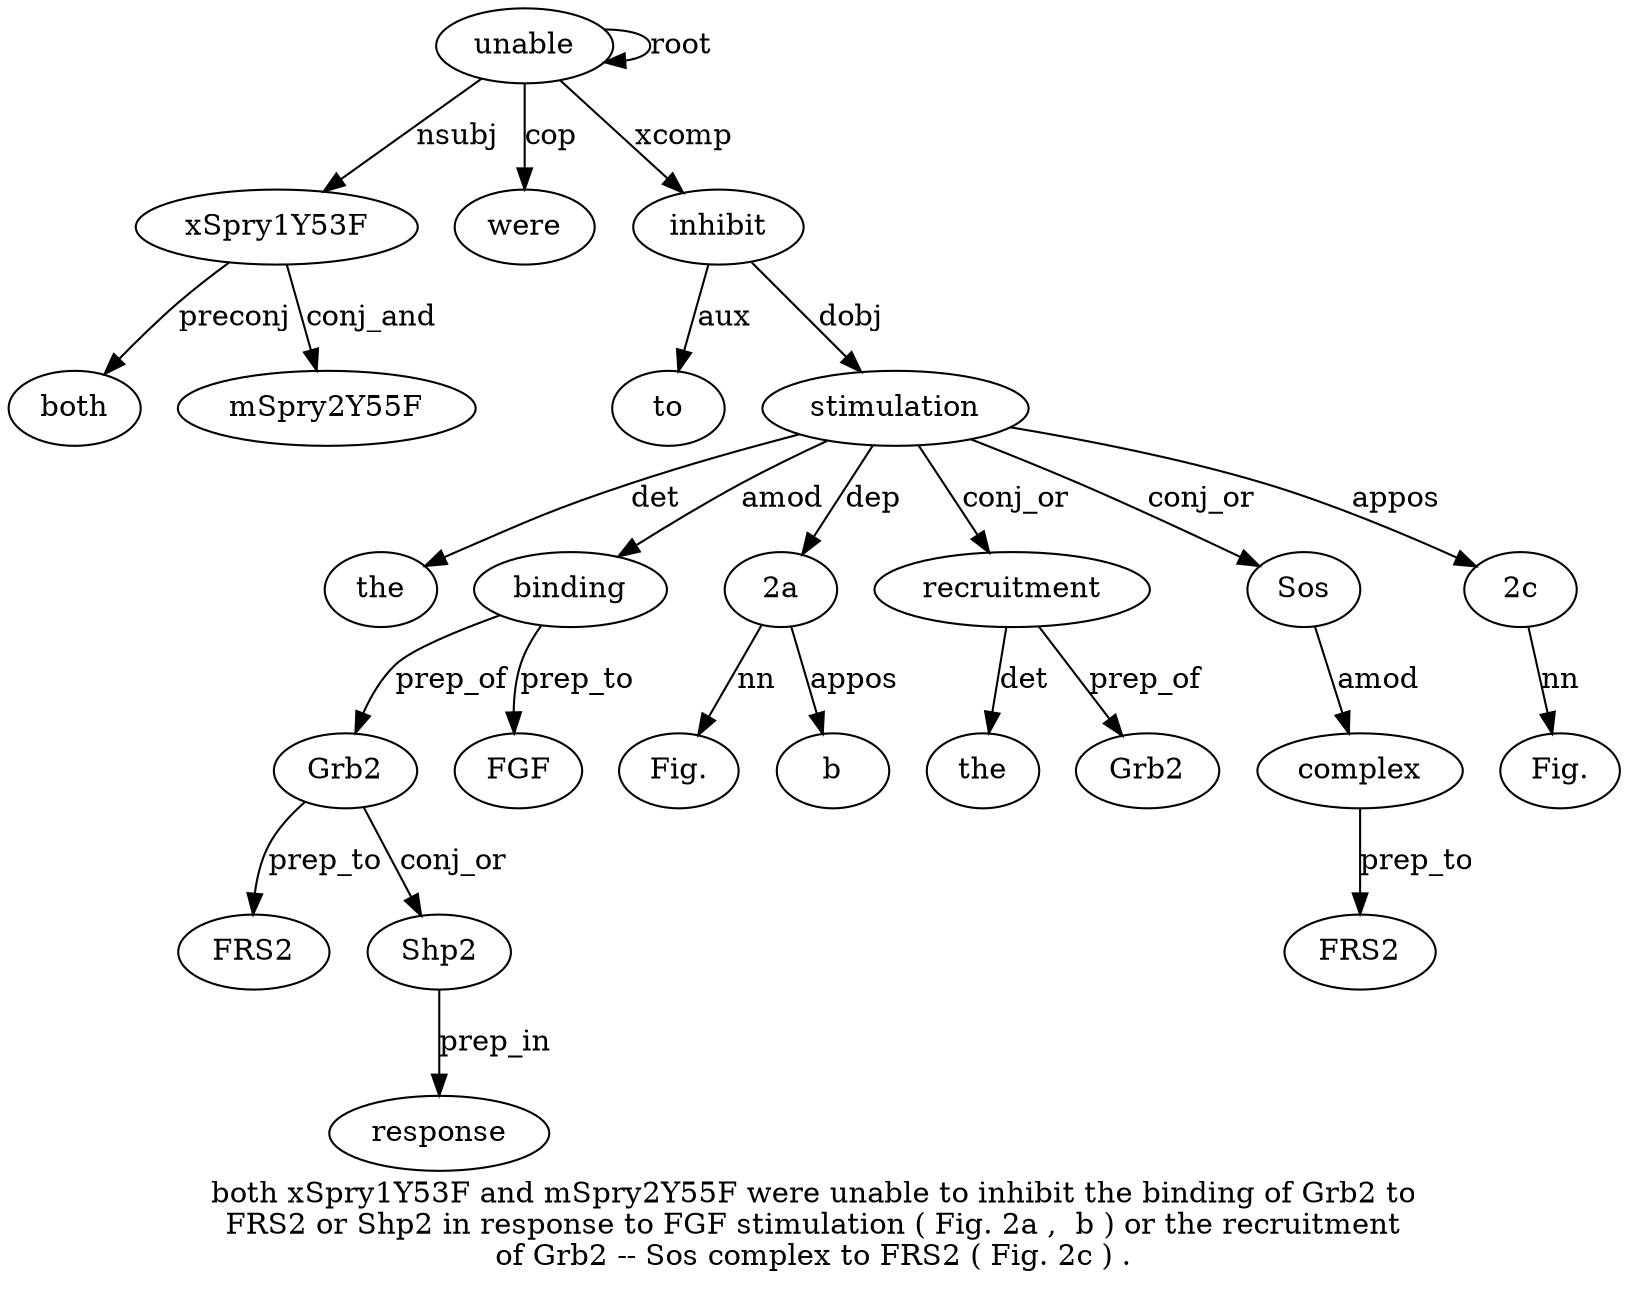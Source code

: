 digraph "both xSpry1Y53F and mSpry2Y55F were unable to inhibit the binding of Grb2 to FRS2 or Shp2 in response to FGF stimulation ( Fig. 2a ,  b ) or the recruitment of Grb2 -- Sos complex to FRS2 ( Fig. 2c ) ." {
label="both xSpry1Y53F and mSpry2Y55F were unable to inhibit the binding of Grb2 to
FRS2 or Shp2 in response to FGF stimulation ( Fig. 2a ,  b ) or the recruitment
of Grb2 -- Sos complex to FRS2 ( Fig. 2c ) .";
xSpry1Y53F2 [style=filled, fillcolor=white, label=xSpry1Y53F];
both1 [style=filled, fillcolor=white, label=both];
xSpry1Y53F2 -> both1  [label=preconj];
unable6 [style=filled, fillcolor=white, label=unable];
unable6 -> xSpry1Y53F2  [label=nsubj];
mSpry2Y55F4 [style=filled, fillcolor=white, label=mSpry2Y55F];
xSpry1Y53F2 -> mSpry2Y55F4  [label=conj_and];
were5 [style=filled, fillcolor=white, label=were];
unable6 -> were5  [label=cop];
unable6 -> unable6  [label=root];
inhibit8 [style=filled, fillcolor=white, label=inhibit];
to7 [style=filled, fillcolor=white, label=to];
inhibit8 -> to7  [label=aux];
unable6 -> inhibit8  [label=xcomp];
stimulation21 [style=filled, fillcolor=white, label=stimulation];
the9 [style=filled, fillcolor=white, label=the];
stimulation21 -> the9  [label=det];
binding10 [style=filled, fillcolor=white, label=binding];
stimulation21 -> binding10  [label=amod];
Grb21 [style=filled, fillcolor=white, label=Grb2];
binding10 -> Grb21  [label=prep_of];
FRS214 [style=filled, fillcolor=white, label=FRS2];
Grb21 -> FRS214  [label=prep_to];
Shp216 [style=filled, fillcolor=white, label=Shp2];
Grb21 -> Shp216  [label=conj_or];
response18 [style=filled, fillcolor=white, label=response];
Shp216 -> response18  [label=prep_in];
FGF20 [style=filled, fillcolor=white, label=FGF];
binding10 -> FGF20  [label=prep_to];
inhibit8 -> stimulation21  [label=dobj];
"2a24" [style=filled, fillcolor=white, label="2a"];
"Fig.23" [style=filled, fillcolor=white, label="Fig."];
"2a24" -> "Fig.23"  [label=nn];
stimulation21 -> "2a24"  [label=dep];
b26 [style=filled, fillcolor=white, label=b];
"2a24" -> b26  [label=appos];
recruitment30 [style=filled, fillcolor=white, label=recruitment];
the29 [style=filled, fillcolor=white, label=the];
recruitment30 -> the29  [label=det];
stimulation21 -> recruitment30  [label=conj_or];
Grb23 [style=filled, fillcolor=white, label=Grb2];
recruitment30 -> Grb23  [label=prep_of];
Sos34 [style=filled, fillcolor=white, label=Sos];
stimulation21 -> Sos34  [label=conj_or];
complex35 [style=filled, fillcolor=white, label=complex];
Sos34 -> complex35  [label=amod];
FRS237 [style=filled, fillcolor=white, label=FRS2];
complex35 -> FRS237  [label=prep_to];
"2c40" [style=filled, fillcolor=white, label="2c"];
"Fig.39" [style=filled, fillcolor=white, label="Fig."];
"2c40" -> "Fig.39"  [label=nn];
stimulation21 -> "2c40"  [label=appos];
}
